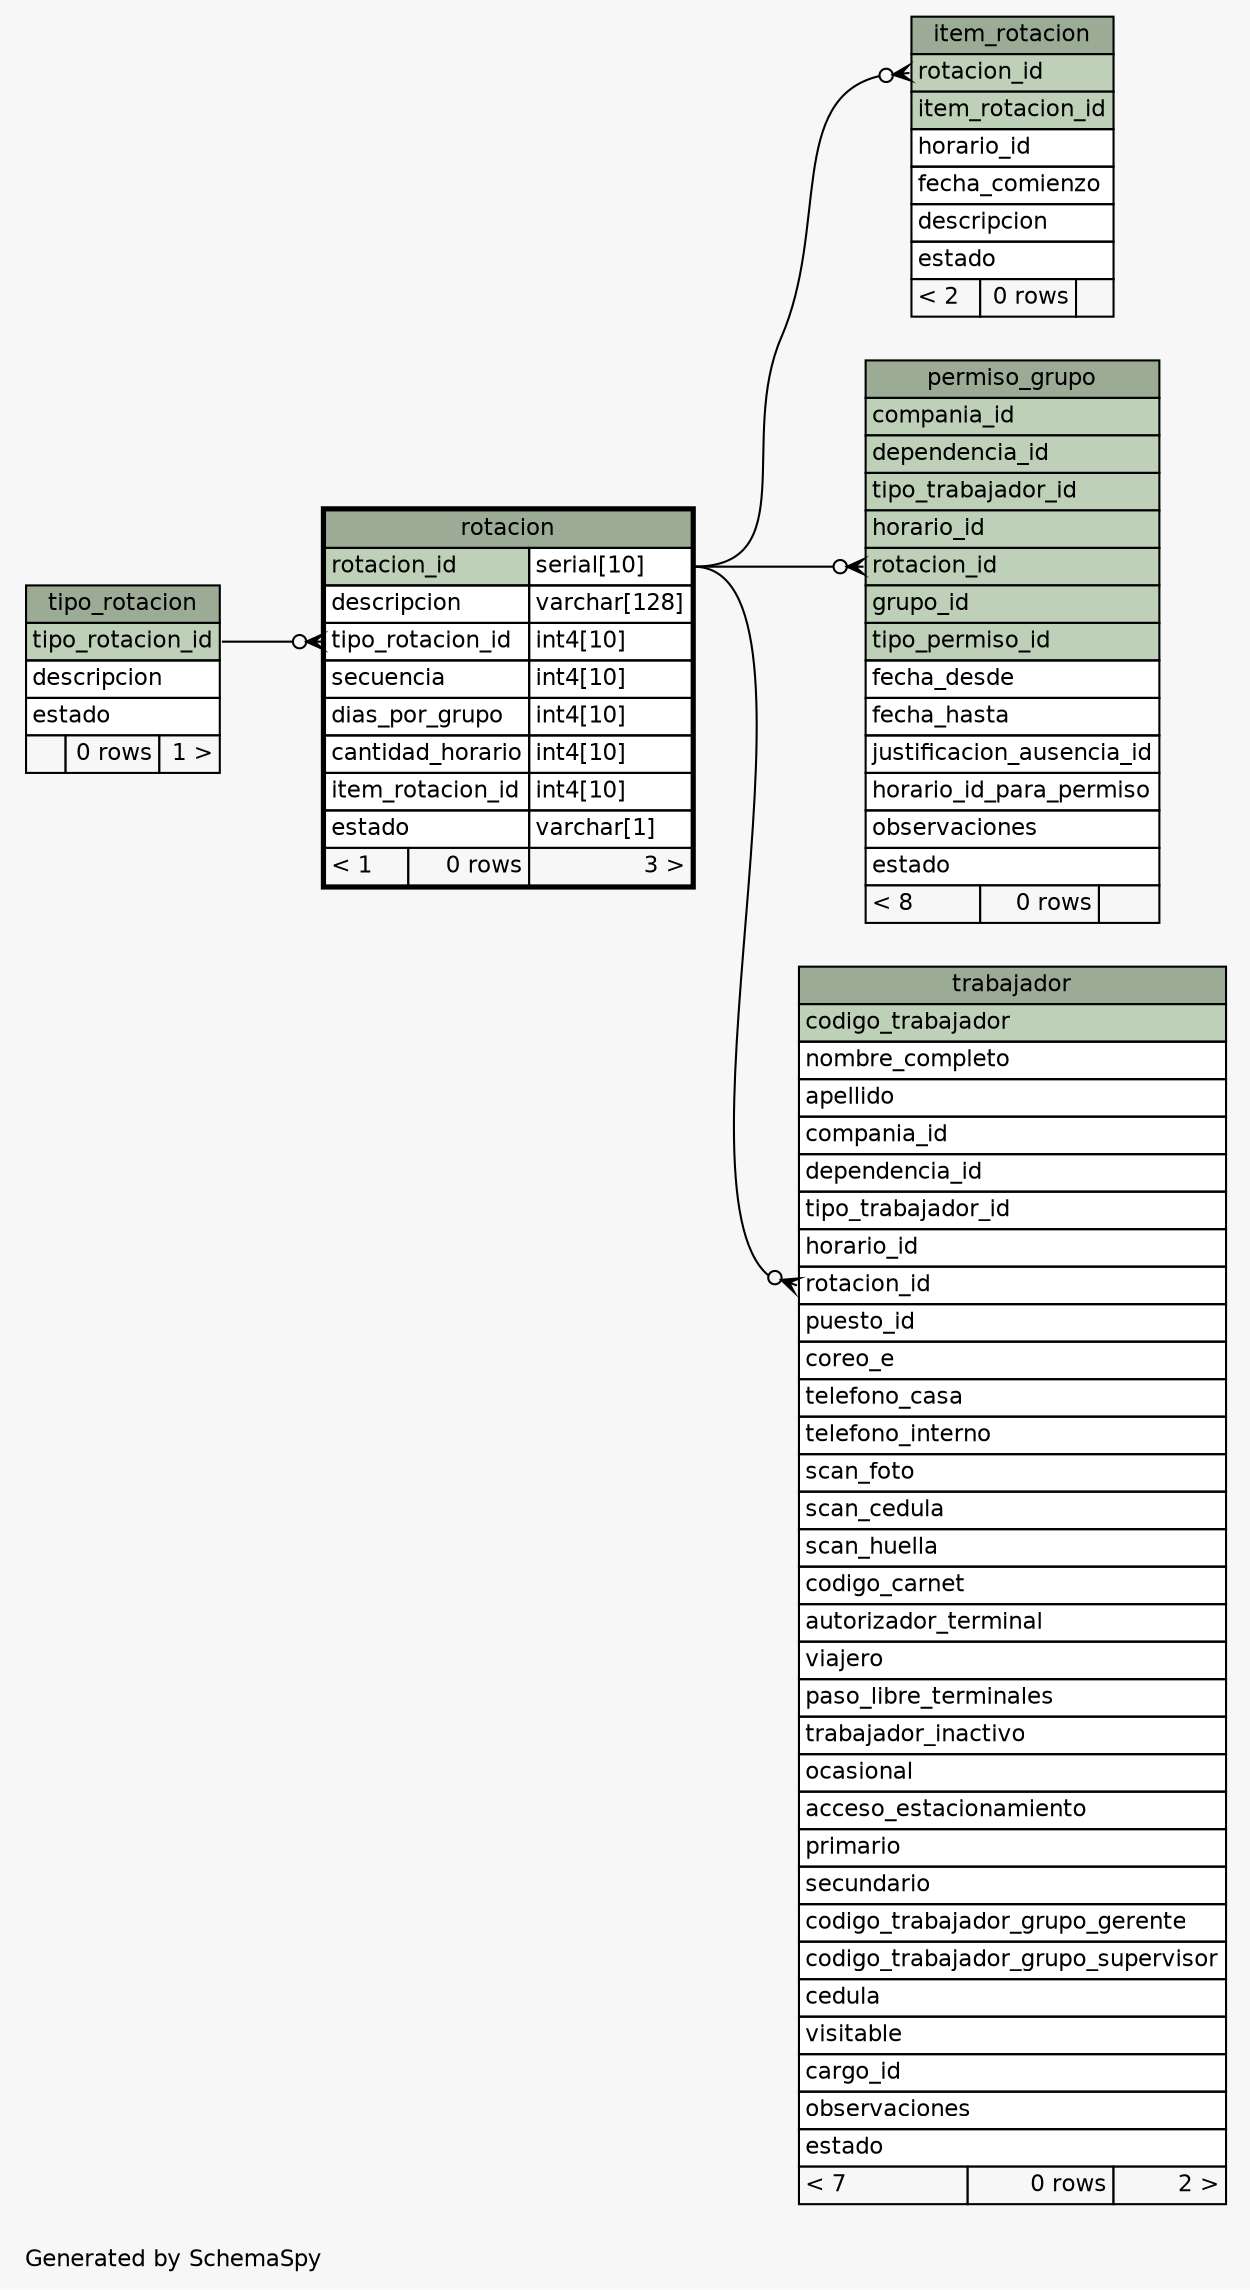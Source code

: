 // dot 2.26.3 on Linux 3.2.0-4-686-pae
// SchemaSpy rev 590
digraph "oneDegreeRelationshipsDiagram" {
  graph [
    rankdir="RL"
    bgcolor="#f7f7f7"
    label="\nGenerated by SchemaSpy"
    labeljust="l"
    nodesep="0.18"
    ranksep="0.46"
    fontname="Helvetica"
    fontsize="11"
  ];
  node [
    fontname="Helvetica"
    fontsize="11"
    shape="plaintext"
  ];
  edge [
    arrowsize="0.8"
  ];
  "item_rotacion":"rotacion_id":w -> "rotacion":"rotacion_id.type":e [arrowhead=none dir=back arrowtail=crowodot];
  "permiso_grupo":"rotacion_id":w -> "rotacion":"rotacion_id.type":e [arrowhead=none dir=back arrowtail=crowodot];
  "rotacion":"tipo_rotacion_id":w -> "tipo_rotacion":"tipo_rotacion_id":e [arrowhead=none dir=back arrowtail=crowodot];
  "trabajador":"rotacion_id":w -> "rotacion":"rotacion_id.type":e [arrowhead=none dir=back arrowtail=crowodot];
  "item_rotacion" [
    label=<
    <TABLE BORDER="0" CELLBORDER="1" CELLSPACING="0" BGCOLOR="#ffffff">
      <TR><TD COLSPAN="3" BGCOLOR="#9bab96" ALIGN="CENTER">item_rotacion</TD></TR>
      <TR><TD PORT="rotacion_id" COLSPAN="3" BGCOLOR="#bed1b8" ALIGN="LEFT">rotacion_id</TD></TR>
      <TR><TD PORT="item_rotacion_id" COLSPAN="3" BGCOLOR="#bed1b8" ALIGN="LEFT">item_rotacion_id</TD></TR>
      <TR><TD PORT="horario_id" COLSPAN="3" ALIGN="LEFT">horario_id</TD></TR>
      <TR><TD PORT="fecha_comienzo" COLSPAN="3" ALIGN="LEFT">fecha_comienzo</TD></TR>
      <TR><TD PORT="descripcion" COLSPAN="3" ALIGN="LEFT">descripcion</TD></TR>
      <TR><TD PORT="estado" COLSPAN="3" ALIGN="LEFT">estado</TD></TR>
      <TR><TD ALIGN="LEFT" BGCOLOR="#f7f7f7">&lt; 2</TD><TD ALIGN="RIGHT" BGCOLOR="#f7f7f7">0 rows</TD><TD ALIGN="RIGHT" BGCOLOR="#f7f7f7">  </TD></TR>
    </TABLE>>
    URL="item_rotacion.html"
    tooltip="item_rotacion"
  ];
  "permiso_grupo" [
    label=<
    <TABLE BORDER="0" CELLBORDER="1" CELLSPACING="0" BGCOLOR="#ffffff">
      <TR><TD COLSPAN="3" BGCOLOR="#9bab96" ALIGN="CENTER">permiso_grupo</TD></TR>
      <TR><TD PORT="compania_id" COLSPAN="3" BGCOLOR="#bed1b8" ALIGN="LEFT">compania_id</TD></TR>
      <TR><TD PORT="dependencia_id" COLSPAN="3" BGCOLOR="#bed1b8" ALIGN="LEFT">dependencia_id</TD></TR>
      <TR><TD PORT="tipo_trabajador_id" COLSPAN="3" BGCOLOR="#bed1b8" ALIGN="LEFT">tipo_trabajador_id</TD></TR>
      <TR><TD PORT="horario_id" COLSPAN="3" BGCOLOR="#bed1b8" ALIGN="LEFT">horario_id</TD></TR>
      <TR><TD PORT="rotacion_id" COLSPAN="3" BGCOLOR="#bed1b8" ALIGN="LEFT">rotacion_id</TD></TR>
      <TR><TD PORT="grupo_id" COLSPAN="3" BGCOLOR="#bed1b8" ALIGN="LEFT">grupo_id</TD></TR>
      <TR><TD PORT="tipo_permiso_id" COLSPAN="3" BGCOLOR="#bed1b8" ALIGN="LEFT">tipo_permiso_id</TD></TR>
      <TR><TD PORT="fecha_desde" COLSPAN="3" ALIGN="LEFT">fecha_desde</TD></TR>
      <TR><TD PORT="fecha_hasta" COLSPAN="3" ALIGN="LEFT">fecha_hasta</TD></TR>
      <TR><TD PORT="justificacion_ausencia_id" COLSPAN="3" ALIGN="LEFT">justificacion_ausencia_id</TD></TR>
      <TR><TD PORT="horario_id_para_permiso" COLSPAN="3" ALIGN="LEFT">horario_id_para_permiso</TD></TR>
      <TR><TD PORT="observaciones" COLSPAN="3" ALIGN="LEFT">observaciones</TD></TR>
      <TR><TD PORT="estado" COLSPAN="3" ALIGN="LEFT">estado</TD></TR>
      <TR><TD ALIGN="LEFT" BGCOLOR="#f7f7f7">&lt; 8</TD><TD ALIGN="RIGHT" BGCOLOR="#f7f7f7">0 rows</TD><TD ALIGN="RIGHT" BGCOLOR="#f7f7f7">  </TD></TR>
    </TABLE>>
    URL="permiso_grupo.html"
    tooltip="permiso_grupo"
  ];
  "rotacion" [
    label=<
    <TABLE BORDER="2" CELLBORDER="1" CELLSPACING="0" BGCOLOR="#ffffff">
      <TR><TD COLSPAN="3" BGCOLOR="#9bab96" ALIGN="CENTER">rotacion</TD></TR>
      <TR><TD PORT="rotacion_id" COLSPAN="2" BGCOLOR="#bed1b8" ALIGN="LEFT">rotacion_id</TD><TD PORT="rotacion_id.type" ALIGN="LEFT">serial[10]</TD></TR>
      <TR><TD PORT="descripcion" COLSPAN="2" ALIGN="LEFT">descripcion</TD><TD PORT="descripcion.type" ALIGN="LEFT">varchar[128]</TD></TR>
      <TR><TD PORT="tipo_rotacion_id" COLSPAN="2" ALIGN="LEFT">tipo_rotacion_id</TD><TD PORT="tipo_rotacion_id.type" ALIGN="LEFT">int4[10]</TD></TR>
      <TR><TD PORT="secuencia" COLSPAN="2" ALIGN="LEFT">secuencia</TD><TD PORT="secuencia.type" ALIGN="LEFT">int4[10]</TD></TR>
      <TR><TD PORT="dias_por_grupo" COLSPAN="2" ALIGN="LEFT">dias_por_grupo</TD><TD PORT="dias_por_grupo.type" ALIGN="LEFT">int4[10]</TD></TR>
      <TR><TD PORT="cantidad_horario" COLSPAN="2" ALIGN="LEFT">cantidad_horario</TD><TD PORT="cantidad_horario.type" ALIGN="LEFT">int4[10]</TD></TR>
      <TR><TD PORT="item_rotacion_id" COLSPAN="2" ALIGN="LEFT">item_rotacion_id</TD><TD PORT="item_rotacion_id.type" ALIGN="LEFT">int4[10]</TD></TR>
      <TR><TD PORT="estado" COLSPAN="2" ALIGN="LEFT">estado</TD><TD PORT="estado.type" ALIGN="LEFT">varchar[1]</TD></TR>
      <TR><TD ALIGN="LEFT" BGCOLOR="#f7f7f7">&lt; 1</TD><TD ALIGN="RIGHT" BGCOLOR="#f7f7f7">0 rows</TD><TD ALIGN="RIGHT" BGCOLOR="#f7f7f7">3 &gt;</TD></TR>
    </TABLE>>
    URL="rotacion.html"
    tooltip="rotacion"
  ];
  "tipo_rotacion" [
    label=<
    <TABLE BORDER="0" CELLBORDER="1" CELLSPACING="0" BGCOLOR="#ffffff">
      <TR><TD COLSPAN="3" BGCOLOR="#9bab96" ALIGN="CENTER">tipo_rotacion</TD></TR>
      <TR><TD PORT="tipo_rotacion_id" COLSPAN="3" BGCOLOR="#bed1b8" ALIGN="LEFT">tipo_rotacion_id</TD></TR>
      <TR><TD PORT="descripcion" COLSPAN="3" ALIGN="LEFT">descripcion</TD></TR>
      <TR><TD PORT="estado" COLSPAN="3" ALIGN="LEFT">estado</TD></TR>
      <TR><TD ALIGN="LEFT" BGCOLOR="#f7f7f7">  </TD><TD ALIGN="RIGHT" BGCOLOR="#f7f7f7">0 rows</TD><TD ALIGN="RIGHT" BGCOLOR="#f7f7f7">1 &gt;</TD></TR>
    </TABLE>>
    URL="tipo_rotacion.html"
    tooltip="tipo_rotacion"
  ];
  "trabajador" [
    label=<
    <TABLE BORDER="0" CELLBORDER="1" CELLSPACING="0" BGCOLOR="#ffffff">
      <TR><TD COLSPAN="3" BGCOLOR="#9bab96" ALIGN="CENTER">trabajador</TD></TR>
      <TR><TD PORT="codigo_trabajador" COLSPAN="3" BGCOLOR="#bed1b8" ALIGN="LEFT">codigo_trabajador</TD></TR>
      <TR><TD PORT="nombre_completo" COLSPAN="3" ALIGN="LEFT">nombre_completo</TD></TR>
      <TR><TD PORT="apellido" COLSPAN="3" ALIGN="LEFT">apellido</TD></TR>
      <TR><TD PORT="compania_id" COLSPAN="3" ALIGN="LEFT">compania_id</TD></TR>
      <TR><TD PORT="dependencia_id" COLSPAN="3" ALIGN="LEFT">dependencia_id</TD></TR>
      <TR><TD PORT="tipo_trabajador_id" COLSPAN="3" ALIGN="LEFT">tipo_trabajador_id</TD></TR>
      <TR><TD PORT="horario_id" COLSPAN="3" ALIGN="LEFT">horario_id</TD></TR>
      <TR><TD PORT="rotacion_id" COLSPAN="3" ALIGN="LEFT">rotacion_id</TD></TR>
      <TR><TD PORT="puesto_id" COLSPAN="3" ALIGN="LEFT">puesto_id</TD></TR>
      <TR><TD PORT="coreo_e" COLSPAN="3" ALIGN="LEFT">coreo_e</TD></TR>
      <TR><TD PORT="telefono_casa" COLSPAN="3" ALIGN="LEFT">telefono_casa</TD></TR>
      <TR><TD PORT="telefono_interno" COLSPAN="3" ALIGN="LEFT">telefono_interno</TD></TR>
      <TR><TD PORT="scan_foto" COLSPAN="3" ALIGN="LEFT">scan_foto</TD></TR>
      <TR><TD PORT="scan_cedula" COLSPAN="3" ALIGN="LEFT">scan_cedula</TD></TR>
      <TR><TD PORT="scan_huella" COLSPAN="3" ALIGN="LEFT">scan_huella</TD></TR>
      <TR><TD PORT="codigo_carnet" COLSPAN="3" ALIGN="LEFT">codigo_carnet</TD></TR>
      <TR><TD PORT="autorizador_terminal" COLSPAN="3" ALIGN="LEFT">autorizador_terminal</TD></TR>
      <TR><TD PORT="viajero" COLSPAN="3" ALIGN="LEFT">viajero</TD></TR>
      <TR><TD PORT="paso_libre_terminales" COLSPAN="3" ALIGN="LEFT">paso_libre_terminales</TD></TR>
      <TR><TD PORT="trabajador_inactivo" COLSPAN="3" ALIGN="LEFT">trabajador_inactivo</TD></TR>
      <TR><TD PORT="ocasional" COLSPAN="3" ALIGN="LEFT">ocasional</TD></TR>
      <TR><TD PORT="acceso_estacionamiento" COLSPAN="3" ALIGN="LEFT">acceso_estacionamiento</TD></TR>
      <TR><TD PORT="primario" COLSPAN="3" ALIGN="LEFT">primario</TD></TR>
      <TR><TD PORT="secundario" COLSPAN="3" ALIGN="LEFT">secundario</TD></TR>
      <TR><TD PORT="codigo_trabajador_grupo_gerente" COLSPAN="3" ALIGN="LEFT">codigo_trabajador_grupo_gerente</TD></TR>
      <TR><TD PORT="codigo_trabajador_grupo_supervisor" COLSPAN="3" ALIGN="LEFT">codigo_trabajador_grupo_supervisor</TD></TR>
      <TR><TD PORT="cedula" COLSPAN="3" ALIGN="LEFT">cedula</TD></TR>
      <TR><TD PORT="visitable" COLSPAN="3" ALIGN="LEFT">visitable</TD></TR>
      <TR><TD PORT="cargo_id" COLSPAN="3" ALIGN="LEFT">cargo_id</TD></TR>
      <TR><TD PORT="observaciones" COLSPAN="3" ALIGN="LEFT">observaciones</TD></TR>
      <TR><TD PORT="estado" COLSPAN="3" ALIGN="LEFT">estado</TD></TR>
      <TR><TD ALIGN="LEFT" BGCOLOR="#f7f7f7">&lt; 7</TD><TD ALIGN="RIGHT" BGCOLOR="#f7f7f7">0 rows</TD><TD ALIGN="RIGHT" BGCOLOR="#f7f7f7">2 &gt;</TD></TR>
    </TABLE>>
    URL="trabajador.html"
    tooltip="trabajador"
  ];
}
